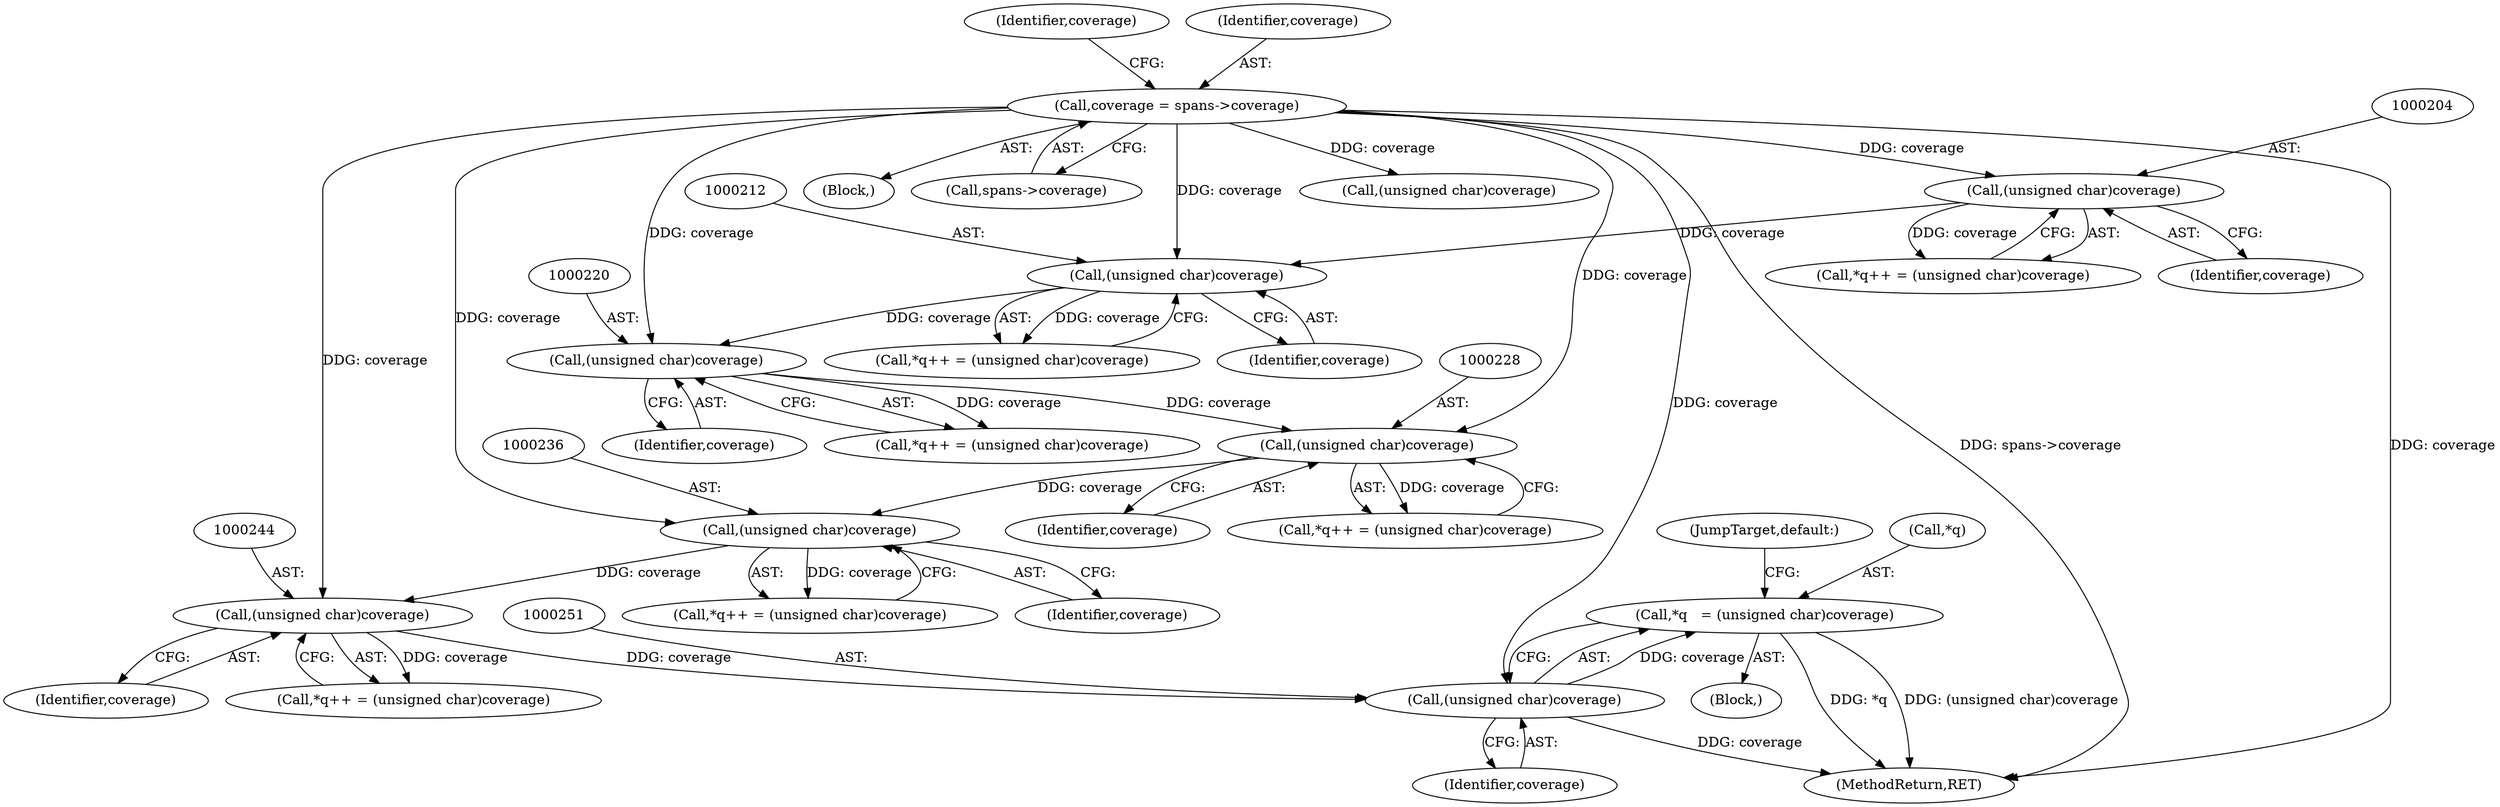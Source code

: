 digraph "0_savannah_6305b869d86ff415a33576df6d43729673c66eee@pointer" {
"1000247" [label="(Call,*q   = (unsigned char)coverage)"];
"1000250" [label="(Call,(unsigned char)coverage)"];
"1000157" [label="(Call,coverage = spans->coverage)"];
"1000243" [label="(Call,(unsigned char)coverage)"];
"1000235" [label="(Call,(unsigned char)coverage)"];
"1000227" [label="(Call,(unsigned char)coverage)"];
"1000219" [label="(Call,(unsigned char)coverage)"];
"1000211" [label="(Call,(unsigned char)coverage)"];
"1000203" [label="(Call,(unsigned char)coverage)"];
"1000205" [label="(Identifier,coverage)"];
"1000254" [label="(MethodReturn,RET)"];
"1000227" [label="(Call,(unsigned char)coverage)"];
"1000245" [label="(Identifier,coverage)"];
"1000163" [label="(Identifier,coverage)"];
"1000229" [label="(Identifier,coverage)"];
"1000253" [label="(JumpTarget,default:)"];
"1000203" [label="(Call,(unsigned char)coverage)"];
"1000155" [label="(Block,)"];
"1000211" [label="(Call,(unsigned char)coverage)"];
"1000237" [label="(Identifier,coverage)"];
"1000159" [label="(Call,spans->coverage)"];
"1000239" [label="(Call,*q++ = (unsigned char)coverage)"];
"1000252" [label="(Identifier,coverage)"];
"1000235" [label="(Call,(unsigned char)coverage)"];
"1000213" [label="(Identifier,coverage)"];
"1000219" [label="(Call,(unsigned char)coverage)"];
"1000177" [label="(Call,(unsigned char)coverage)"];
"1000243" [label="(Call,(unsigned char)coverage)"];
"1000250" [label="(Call,(unsigned char)coverage)"];
"1000248" [label="(Call,*q)"];
"1000221" [label="(Identifier,coverage)"];
"1000215" [label="(Call,*q++ = (unsigned char)coverage)"];
"1000207" [label="(Call,*q++ = (unsigned char)coverage)"];
"1000199" [label="(Call,*q++ = (unsigned char)coverage)"];
"1000231" [label="(Call,*q++ = (unsigned char)coverage)"];
"1000247" [label="(Call,*q   = (unsigned char)coverage)"];
"1000158" [label="(Identifier,coverage)"];
"1000223" [label="(Call,*q++ = (unsigned char)coverage)"];
"1000157" [label="(Call,coverage = spans->coverage)"];
"1000197" [label="(Block,)"];
"1000247" -> "1000197"  [label="AST: "];
"1000247" -> "1000250"  [label="CFG: "];
"1000248" -> "1000247"  [label="AST: "];
"1000250" -> "1000247"  [label="AST: "];
"1000253" -> "1000247"  [label="CFG: "];
"1000247" -> "1000254"  [label="DDG: *q"];
"1000247" -> "1000254"  [label="DDG: (unsigned char)coverage"];
"1000250" -> "1000247"  [label="DDG: coverage"];
"1000250" -> "1000252"  [label="CFG: "];
"1000251" -> "1000250"  [label="AST: "];
"1000252" -> "1000250"  [label="AST: "];
"1000250" -> "1000254"  [label="DDG: coverage"];
"1000157" -> "1000250"  [label="DDG: coverage"];
"1000243" -> "1000250"  [label="DDG: coverage"];
"1000157" -> "1000155"  [label="AST: "];
"1000157" -> "1000159"  [label="CFG: "];
"1000158" -> "1000157"  [label="AST: "];
"1000159" -> "1000157"  [label="AST: "];
"1000163" -> "1000157"  [label="CFG: "];
"1000157" -> "1000254"  [label="DDG: spans->coverage"];
"1000157" -> "1000254"  [label="DDG: coverage"];
"1000157" -> "1000177"  [label="DDG: coverage"];
"1000157" -> "1000203"  [label="DDG: coverage"];
"1000157" -> "1000211"  [label="DDG: coverage"];
"1000157" -> "1000219"  [label="DDG: coverage"];
"1000157" -> "1000227"  [label="DDG: coverage"];
"1000157" -> "1000235"  [label="DDG: coverage"];
"1000157" -> "1000243"  [label="DDG: coverage"];
"1000243" -> "1000239"  [label="AST: "];
"1000243" -> "1000245"  [label="CFG: "];
"1000244" -> "1000243"  [label="AST: "];
"1000245" -> "1000243"  [label="AST: "];
"1000239" -> "1000243"  [label="CFG: "];
"1000243" -> "1000239"  [label="DDG: coverage"];
"1000235" -> "1000243"  [label="DDG: coverage"];
"1000235" -> "1000231"  [label="AST: "];
"1000235" -> "1000237"  [label="CFG: "];
"1000236" -> "1000235"  [label="AST: "];
"1000237" -> "1000235"  [label="AST: "];
"1000231" -> "1000235"  [label="CFG: "];
"1000235" -> "1000231"  [label="DDG: coverage"];
"1000227" -> "1000235"  [label="DDG: coverage"];
"1000227" -> "1000223"  [label="AST: "];
"1000227" -> "1000229"  [label="CFG: "];
"1000228" -> "1000227"  [label="AST: "];
"1000229" -> "1000227"  [label="AST: "];
"1000223" -> "1000227"  [label="CFG: "];
"1000227" -> "1000223"  [label="DDG: coverage"];
"1000219" -> "1000227"  [label="DDG: coverage"];
"1000219" -> "1000215"  [label="AST: "];
"1000219" -> "1000221"  [label="CFG: "];
"1000220" -> "1000219"  [label="AST: "];
"1000221" -> "1000219"  [label="AST: "];
"1000215" -> "1000219"  [label="CFG: "];
"1000219" -> "1000215"  [label="DDG: coverage"];
"1000211" -> "1000219"  [label="DDG: coverage"];
"1000211" -> "1000207"  [label="AST: "];
"1000211" -> "1000213"  [label="CFG: "];
"1000212" -> "1000211"  [label="AST: "];
"1000213" -> "1000211"  [label="AST: "];
"1000207" -> "1000211"  [label="CFG: "];
"1000211" -> "1000207"  [label="DDG: coverage"];
"1000203" -> "1000211"  [label="DDG: coverage"];
"1000203" -> "1000199"  [label="AST: "];
"1000203" -> "1000205"  [label="CFG: "];
"1000204" -> "1000203"  [label="AST: "];
"1000205" -> "1000203"  [label="AST: "];
"1000199" -> "1000203"  [label="CFG: "];
"1000203" -> "1000199"  [label="DDG: coverage"];
}

